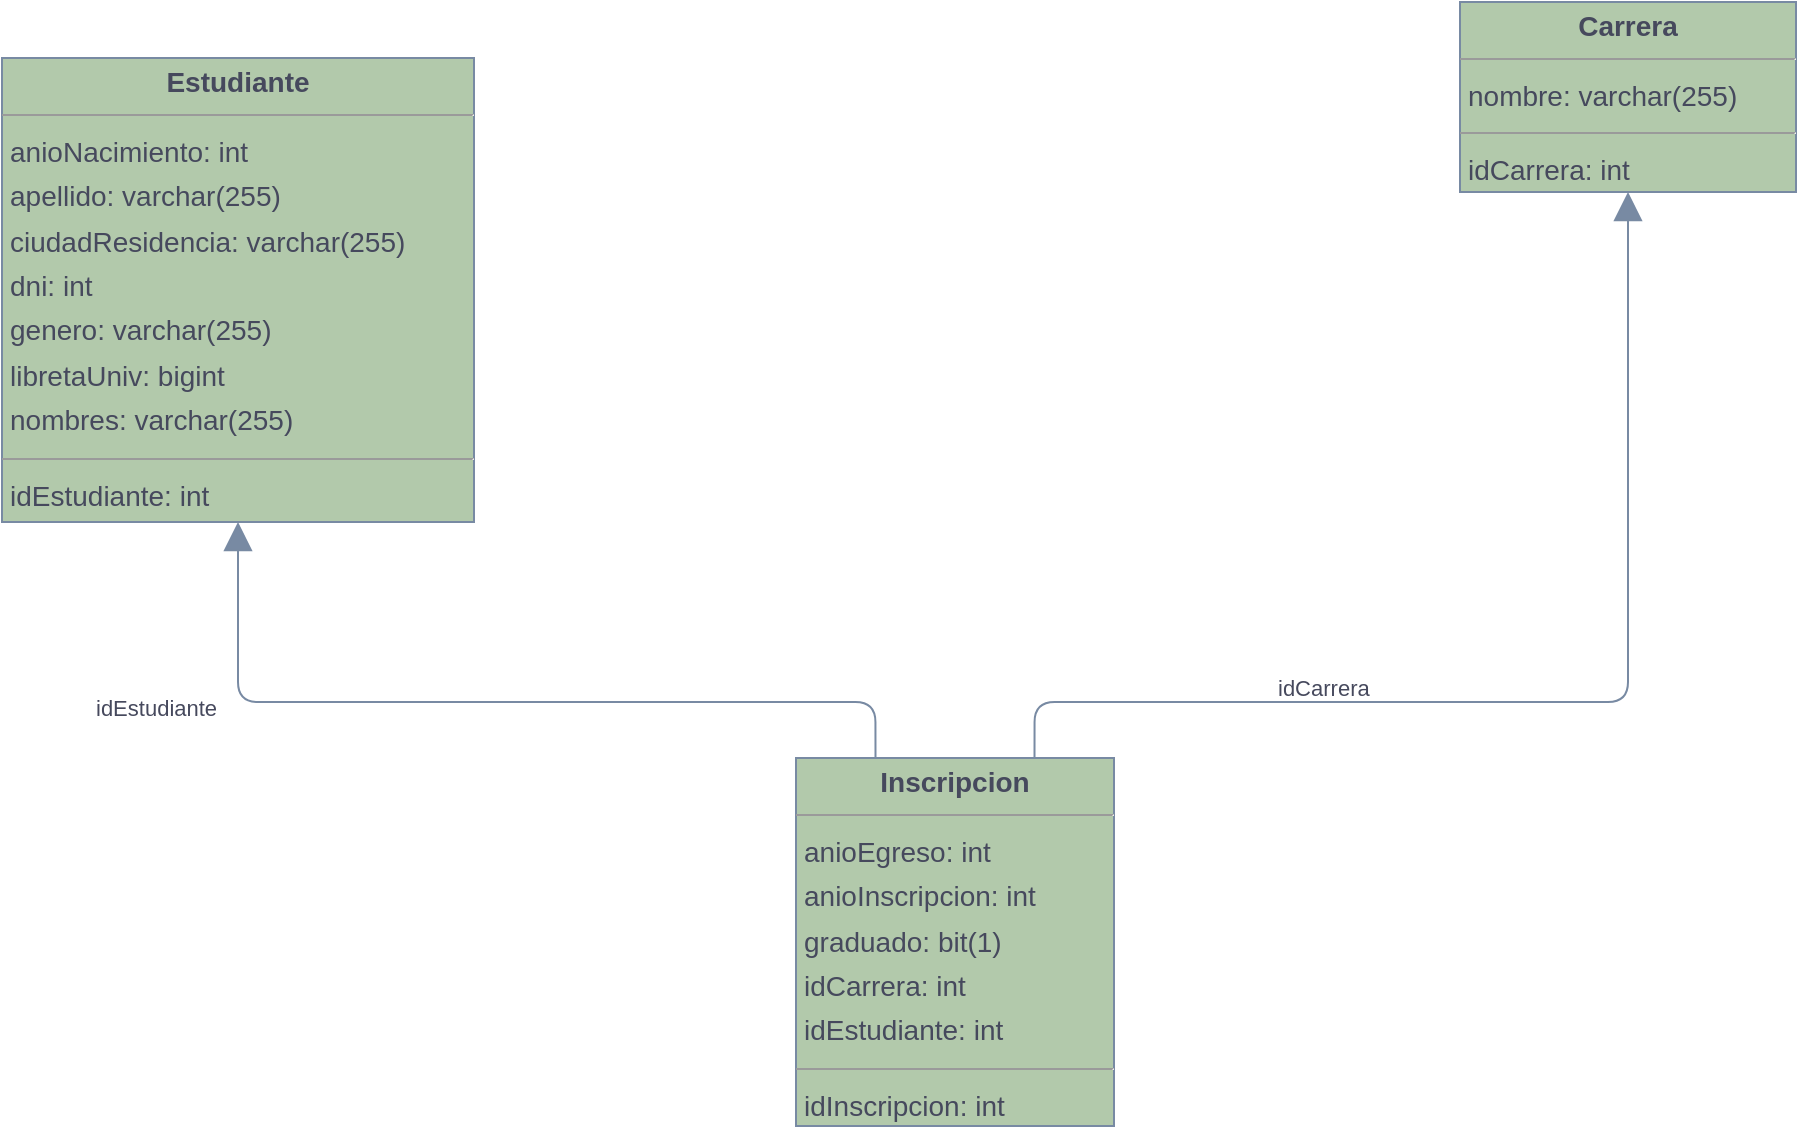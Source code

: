 <mxfile version="24.7.16">
  <diagram id="C-DoXAxapogRIkfOG1dm" name="Página-1">
    <mxGraphModel dx="1850" dy="930" grid="1" gridSize="10" guides="1" tooltips="1" connect="1" arrows="1" fold="1" page="0" pageScale="1" pageWidth="827" pageHeight="1169" background="none" math="0" shadow="0">
      <root>
        <mxCell id="0" />
        <mxCell id="1" parent="0" />
        <mxCell id="node1" value="&lt;p style=&quot;margin:0px;margin-top:4px;text-align:center;&quot;&gt;&lt;b&gt;Carrera&lt;/b&gt;&lt;/p&gt;&lt;hr size=&quot;1&quot;/&gt;&lt;p style=&quot;margin:0 0 0 4px;line-height:1.6;&quot;&gt; nombre: varchar(255)&lt;/p&gt;&lt;hr size=&quot;1&quot;/&gt;&lt;p style=&quot;margin:0 0 0 4px;line-height:1.6;&quot;&gt; idCarrera: int&lt;/p&gt;" style="verticalAlign=top;align=left;overflow=fill;fontSize=14;fontFamily=Helvetica;html=1;rounded=0;shadow=0;comic=0;labelBackgroundColor=none;strokeWidth=1;fillColor=#B2C9AB;strokeColor=#788AA3;fontColor=#46495D;" parent="1" vertex="1">
          <mxGeometry x="293" y="-42" width="168" height="95" as="geometry" />
        </mxCell>
        <mxCell id="node0" value="&lt;p style=&quot;margin:0px;margin-top:4px;text-align:center;&quot;&gt;&lt;b&gt;Estudiante&lt;/b&gt;&lt;/p&gt;&lt;hr size=&quot;1&quot;/&gt;&lt;p style=&quot;margin:0 0 0 4px;line-height:1.6;&quot;&gt; anioNacimiento: int&lt;br/&gt; apellido: varchar(255)&lt;br/&gt; ciudadResidencia: varchar(255)&lt;br/&gt; dni: int&lt;br/&gt; genero: varchar(255)&lt;br/&gt; libretaUniv: bigint&lt;br/&gt; nombres: varchar(255)&lt;/p&gt;&lt;hr size=&quot;1&quot;/&gt;&lt;p style=&quot;margin:0 0 0 4px;line-height:1.6;&quot;&gt; idEstudiante: int&lt;/p&gt;" style="verticalAlign=top;align=left;overflow=fill;fontSize=14;fontFamily=Helvetica;html=1;rounded=0;shadow=0;comic=0;labelBackgroundColor=none;strokeWidth=1;fillColor=#B2C9AB;strokeColor=#788AA3;fontColor=#46495D;" parent="1" vertex="1">
          <mxGeometry x="-436" y="-14" width="236" height="232" as="geometry" />
        </mxCell>
        <mxCell id="node2" value="&lt;p style=&quot;margin:0px;margin-top:4px;text-align:center;&quot;&gt;&lt;b&gt;Inscripcion&lt;/b&gt;&lt;/p&gt;&lt;hr size=&quot;1&quot;/&gt;&lt;p style=&quot;margin:0 0 0 4px;line-height:1.6;&quot;&gt; anioEgreso: int&lt;br/&gt; anioInscripcion: int&lt;br/&gt; graduado: bit(1)&lt;br/&gt; idCarrera: int&lt;br/&gt; idEstudiante: int&lt;/p&gt;&lt;hr size=&quot;1&quot;/&gt;&lt;p style=&quot;margin:0 0 0 4px;line-height:1.6;&quot;&gt; idInscripcion: int&lt;/p&gt;" style="verticalAlign=top;align=left;overflow=fill;fontSize=14;fontFamily=Helvetica;html=1;rounded=0;shadow=0;comic=0;labelBackgroundColor=none;strokeWidth=1;fillColor=#B2C9AB;strokeColor=#788AA3;fontColor=#46495D;" parent="1" vertex="1">
          <mxGeometry x="-39" y="336" width="159" height="184" as="geometry" />
        </mxCell>
        <mxCell id="edge0" value="" style="html=1;rounded=1;edgeStyle=orthogonalEdgeStyle;dashed=0;startArrow=none;endArrow=block;endSize=12;strokeColor=#788AA3;exitX=0.750;exitY=0.000;exitDx=0;exitDy=0;entryX=0.500;entryY=1.000;entryDx=0;entryDy=0;labelBackgroundColor=none;fontColor=default;" parent="1" source="node2" target="node1" edge="1">
          <mxGeometry width="50" height="50" relative="1" as="geometry">
            <Array as="points">
              <mxPoint x="80" y="308" />
              <mxPoint x="377" y="308" />
            </Array>
          </mxGeometry>
        </mxCell>
        <mxCell id="label2" value="idCarrera" style="edgeLabel;resizable=0;html=1;align=left;verticalAlign=top;strokeColor=#788AA3;labelBackgroundColor=none;fontColor=#46495D;" parent="edge0" vertex="1" connectable="0">
          <mxGeometry x="200" y="288" as="geometry" />
        </mxCell>
        <mxCell id="edge1" value="" style="html=1;rounded=1;edgeStyle=orthogonalEdgeStyle;dashed=0;startArrow=none;endArrow=block;endSize=12;strokeColor=#788AA3;exitX=0.250;exitY=0.000;exitDx=0;exitDy=0;entryX=0.500;entryY=1.000;entryDx=0;entryDy=0;labelBackgroundColor=none;fontColor=default;" parent="1" source="node2" target="node0" edge="1">
          <mxGeometry width="50" height="50" relative="1" as="geometry">
            <Array as="points">
              <mxPoint y="308" />
              <mxPoint x="-318" y="308" />
            </Array>
          </mxGeometry>
        </mxCell>
        <mxCell id="label8" value="idEstudiante" style="edgeLabel;resizable=0;html=1;align=left;verticalAlign=top;strokeColor=#788AA3;labelBackgroundColor=none;fontColor=#46495D;" parent="edge1" vertex="1" connectable="0">
          <mxGeometry x="-391" y="298" as="geometry" />
        </mxCell>
      </root>
    </mxGraphModel>
  </diagram>
</mxfile>
